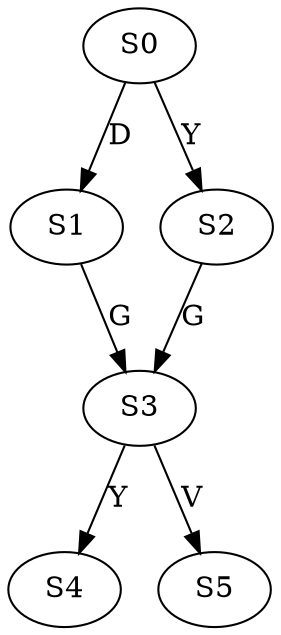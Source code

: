 strict digraph  {
	S0 -> S1 [ label = D ];
	S0 -> S2 [ label = Y ];
	S1 -> S3 [ label = G ];
	S2 -> S3 [ label = G ];
	S3 -> S4 [ label = Y ];
	S3 -> S5 [ label = V ];
}
